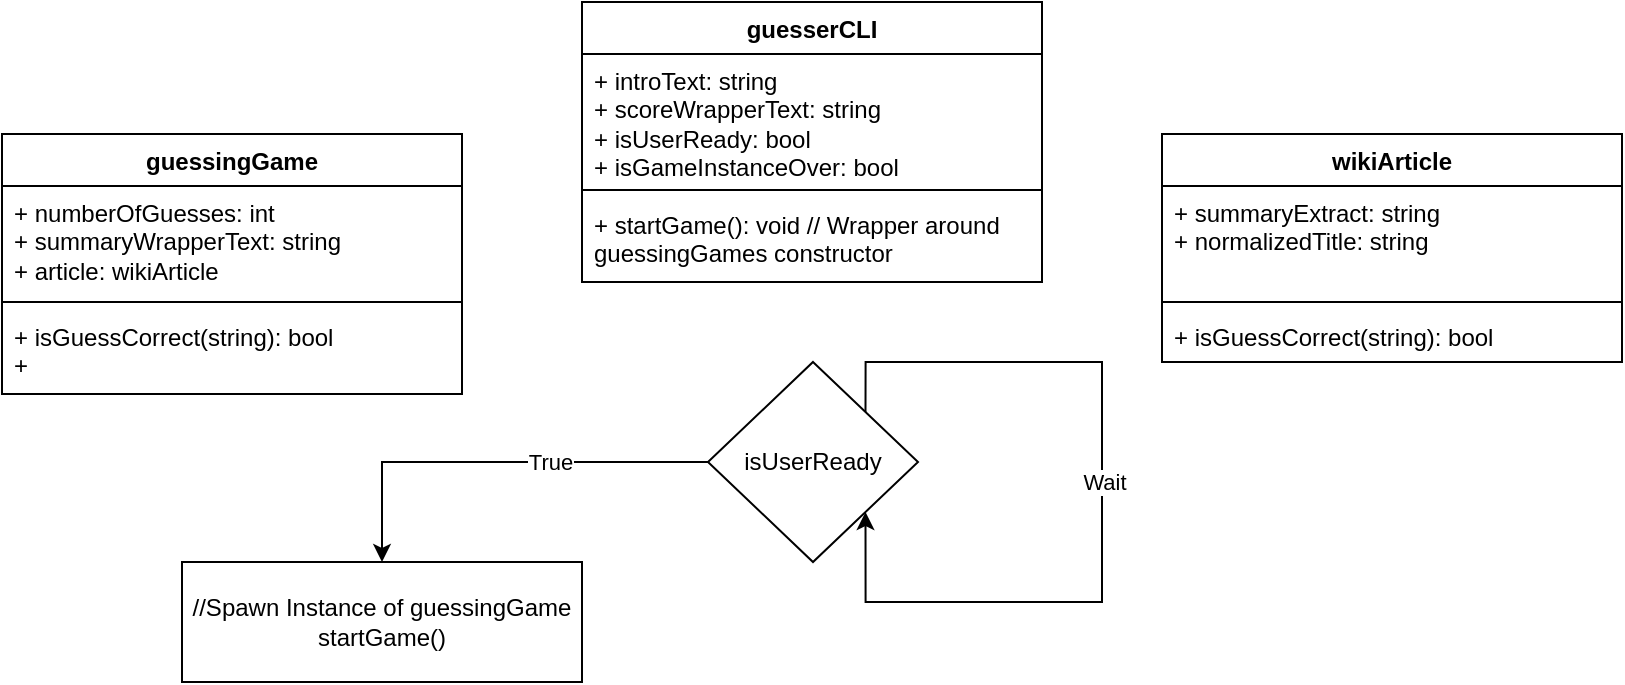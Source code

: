 <mxfile version="22.1.4" type="github">
  <diagram name="Page-1" id="EFEkAJhTeCXNV-3pVWG8">
    <mxGraphModel dx="1185" dy="653" grid="1" gridSize="10" guides="1" tooltips="1" connect="1" arrows="1" fold="1" page="1" pageScale="1" pageWidth="850" pageHeight="1100" math="0" shadow="0">
      <root>
        <mxCell id="0" />
        <mxCell id="1" parent="0" />
        <mxCell id="9oxp4Z833f7QPe40c3l9-1" value="wikiArticle" style="swimlane;fontStyle=1;align=center;verticalAlign=top;childLayout=stackLayout;horizontal=1;startSize=26;horizontalStack=0;resizeParent=1;resizeParentMax=0;resizeLast=0;collapsible=1;marginBottom=0;whiteSpace=wrap;html=1;" vertex="1" parent="1">
          <mxGeometry x="600" y="96" width="230" height="114" as="geometry" />
        </mxCell>
        <mxCell id="9oxp4Z833f7QPe40c3l9-2" value="+ summaryExtract: string&lt;br&gt;+ normalizedTitle: string" style="text;strokeColor=none;fillColor=none;align=left;verticalAlign=top;spacingLeft=4;spacingRight=4;overflow=hidden;rotatable=0;points=[[0,0.5],[1,0.5]];portConstraint=eastwest;whiteSpace=wrap;html=1;" vertex="1" parent="9oxp4Z833f7QPe40c3l9-1">
          <mxGeometry y="26" width="230" height="54" as="geometry" />
        </mxCell>
        <mxCell id="9oxp4Z833f7QPe40c3l9-3" value="" style="line;strokeWidth=1;fillColor=none;align=left;verticalAlign=middle;spacingTop=-1;spacingLeft=3;spacingRight=3;rotatable=0;labelPosition=right;points=[];portConstraint=eastwest;strokeColor=inherit;" vertex="1" parent="9oxp4Z833f7QPe40c3l9-1">
          <mxGeometry y="80" width="230" height="8" as="geometry" />
        </mxCell>
        <mxCell id="9oxp4Z833f7QPe40c3l9-4" value="+ isGuessCorrect(string): bool" style="text;strokeColor=none;fillColor=none;align=left;verticalAlign=top;spacingLeft=4;spacingRight=4;overflow=hidden;rotatable=0;points=[[0,0.5],[1,0.5]];portConstraint=eastwest;whiteSpace=wrap;html=1;" vertex="1" parent="9oxp4Z833f7QPe40c3l9-1">
          <mxGeometry y="88" width="230" height="26" as="geometry" />
        </mxCell>
        <mxCell id="9oxp4Z833f7QPe40c3l9-5" value="guesserCLI" style="swimlane;fontStyle=1;align=center;verticalAlign=top;childLayout=stackLayout;horizontal=1;startSize=26;horizontalStack=0;resizeParent=1;resizeParentMax=0;resizeLast=0;collapsible=1;marginBottom=0;whiteSpace=wrap;html=1;" vertex="1" parent="1">
          <mxGeometry x="310" y="30" width="230" height="140" as="geometry" />
        </mxCell>
        <mxCell id="9oxp4Z833f7QPe40c3l9-6" value="+ introText: string&lt;br&gt;+ scoreWrapperText: string&lt;br&gt;+ isUserReady: bool&lt;br style=&quot;border-color: var(--border-color);&quot;&gt;+ isGameInstanceOver: bool" style="text;strokeColor=none;fillColor=none;align=left;verticalAlign=top;spacingLeft=4;spacingRight=4;overflow=hidden;rotatable=0;points=[[0,0.5],[1,0.5]];portConstraint=eastwest;whiteSpace=wrap;html=1;" vertex="1" parent="9oxp4Z833f7QPe40c3l9-5">
          <mxGeometry y="26" width="230" height="64" as="geometry" />
        </mxCell>
        <mxCell id="9oxp4Z833f7QPe40c3l9-7" value="" style="line;strokeWidth=1;fillColor=none;align=left;verticalAlign=middle;spacingTop=-1;spacingLeft=3;spacingRight=3;rotatable=0;labelPosition=right;points=[];portConstraint=eastwest;strokeColor=inherit;" vertex="1" parent="9oxp4Z833f7QPe40c3l9-5">
          <mxGeometry y="90" width="230" height="8" as="geometry" />
        </mxCell>
        <mxCell id="9oxp4Z833f7QPe40c3l9-8" value="+ startGame(): void // Wrapper around guessingGames constructor" style="text;strokeColor=none;fillColor=none;align=left;verticalAlign=top;spacingLeft=4;spacingRight=4;overflow=hidden;rotatable=0;points=[[0,0.5],[1,0.5]];portConstraint=eastwest;whiteSpace=wrap;html=1;" vertex="1" parent="9oxp4Z833f7QPe40c3l9-5">
          <mxGeometry y="98" width="230" height="42" as="geometry" />
        </mxCell>
        <mxCell id="9oxp4Z833f7QPe40c3l9-9" value="guessingGame" style="swimlane;fontStyle=1;align=center;verticalAlign=top;childLayout=stackLayout;horizontal=1;startSize=26;horizontalStack=0;resizeParent=1;resizeParentMax=0;resizeLast=0;collapsible=1;marginBottom=0;whiteSpace=wrap;html=1;" vertex="1" parent="1">
          <mxGeometry x="20" y="96" width="230" height="130" as="geometry" />
        </mxCell>
        <mxCell id="9oxp4Z833f7QPe40c3l9-10" value="+ numberOfGuesses: int&lt;br&gt;+ summaryWrapperText: string&lt;br&gt;+ article: wikiArticle" style="text;strokeColor=none;fillColor=none;align=left;verticalAlign=top;spacingLeft=4;spacingRight=4;overflow=hidden;rotatable=0;points=[[0,0.5],[1,0.5]];portConstraint=eastwest;whiteSpace=wrap;html=1;" vertex="1" parent="9oxp4Z833f7QPe40c3l9-9">
          <mxGeometry y="26" width="230" height="54" as="geometry" />
        </mxCell>
        <mxCell id="9oxp4Z833f7QPe40c3l9-11" value="" style="line;strokeWidth=1;fillColor=none;align=left;verticalAlign=middle;spacingTop=-1;spacingLeft=3;spacingRight=3;rotatable=0;labelPosition=right;points=[];portConstraint=eastwest;strokeColor=inherit;" vertex="1" parent="9oxp4Z833f7QPe40c3l9-9">
          <mxGeometry y="80" width="230" height="8" as="geometry" />
        </mxCell>
        <mxCell id="9oxp4Z833f7QPe40c3l9-12" value="+ isGuessCorrect(string): bool&lt;br&gt;+&amp;nbsp;" style="text;strokeColor=none;fillColor=none;align=left;verticalAlign=top;spacingLeft=4;spacingRight=4;overflow=hidden;rotatable=0;points=[[0,0.5],[1,0.5]];portConstraint=eastwest;whiteSpace=wrap;html=1;" vertex="1" parent="9oxp4Z833f7QPe40c3l9-9">
          <mxGeometry y="88" width="230" height="42" as="geometry" />
        </mxCell>
        <mxCell id="9oxp4Z833f7QPe40c3l9-18" style="edgeStyle=orthogonalEdgeStyle;rounded=0;orthogonalLoop=1;jettySize=auto;html=1;entryX=0.5;entryY=0;entryDx=0;entryDy=0;" edge="1" parent="1" source="9oxp4Z833f7QPe40c3l9-13" target="9oxp4Z833f7QPe40c3l9-17">
          <mxGeometry relative="1" as="geometry" />
        </mxCell>
        <mxCell id="9oxp4Z833f7QPe40c3l9-19" value="True" style="edgeLabel;html=1;align=center;verticalAlign=middle;resizable=0;points=[];" vertex="1" connectable="0" parent="9oxp4Z833f7QPe40c3l9-18">
          <mxGeometry x="-0.274" y="2" relative="1" as="geometry">
            <mxPoint x="-2" y="-2" as="offset" />
          </mxGeometry>
        </mxCell>
        <mxCell id="9oxp4Z833f7QPe40c3l9-13" value="isUserReady" style="rhombus;whiteSpace=wrap;html=1;" vertex="1" parent="1">
          <mxGeometry x="373" y="210" width="105" height="100" as="geometry" />
        </mxCell>
        <mxCell id="9oxp4Z833f7QPe40c3l9-15" style="edgeStyle=orthogonalEdgeStyle;rounded=0;orthogonalLoop=1;jettySize=auto;html=1;exitX=1;exitY=0;exitDx=0;exitDy=0;entryX=1;entryY=1;entryDx=0;entryDy=0;" edge="1" parent="1" source="9oxp4Z833f7QPe40c3l9-13" target="9oxp4Z833f7QPe40c3l9-13">
          <mxGeometry relative="1" as="geometry">
            <Array as="points">
              <mxPoint x="452" y="210" />
              <mxPoint x="570" y="210" />
              <mxPoint x="570" y="330" />
              <mxPoint x="452" y="330" />
            </Array>
          </mxGeometry>
        </mxCell>
        <mxCell id="9oxp4Z833f7QPe40c3l9-16" value="Wait" style="edgeLabel;html=1;align=center;verticalAlign=middle;resizable=0;points=[];" vertex="1" connectable="0" parent="9oxp4Z833f7QPe40c3l9-15">
          <mxGeometry x="-0.478" y="2" relative="1" as="geometry">
            <mxPoint x="32" y="62" as="offset" />
          </mxGeometry>
        </mxCell>
        <mxCell id="9oxp4Z833f7QPe40c3l9-17" value="//Spawn Instance of guessingGame&lt;br&gt;startGame()" style="rounded=0;whiteSpace=wrap;html=1;" vertex="1" parent="1">
          <mxGeometry x="110" y="310" width="200" height="60" as="geometry" />
        </mxCell>
      </root>
    </mxGraphModel>
  </diagram>
</mxfile>
